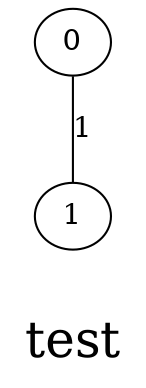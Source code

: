 /*****
test
*****/

graph G {
  graph [splines=false overlap=false]
  node  [shape=ellipse, width=0.3, height=0.3]
  0 ;
  1 ;
  0 -- 1 [label=1];
  label = "\ntest\n";  fontsize=24;
}
